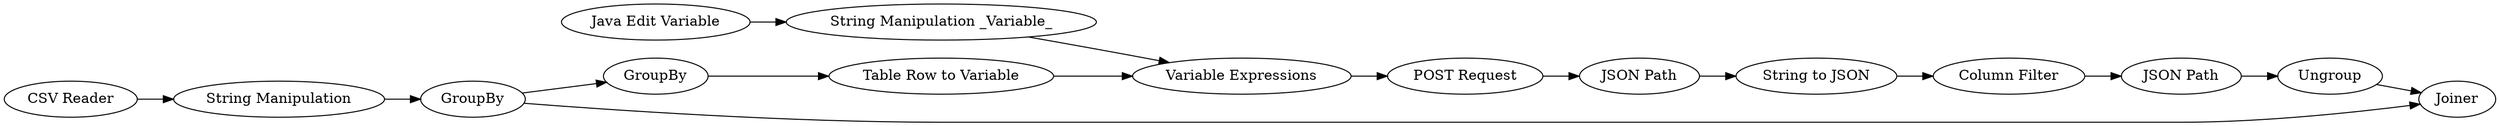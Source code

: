 digraph {
	2 [label="Java Edit Variable"]
	3 [label="CSV Reader"]
	4 [label="String Manipulation"]
	5 [label=GroupBy]
	6 [label="String Manipulation _Variable_"]
	7 [label="Variable Expressions"]
	8 [label=GroupBy]
	9 [label="Table Row to Variable"]
	11 [label="POST Request"]
	12 [label="JSON Path"]
	13 [label="String to JSON"]
	14 [label="JSON Path"]
	15 [label=Ungroup]
	16 [label="Column Filter"]
	17 [label=Joiner]
	2 -> 6
	3 -> 4
	4 -> 5
	5 -> 8
	5 -> 17
	6 -> 7
	7 -> 11
	8 -> 9
	9 -> 7
	11 -> 12
	12 -> 13
	13 -> 16
	14 -> 15
	15 -> 17
	16 -> 14
	rankdir=LR
}
